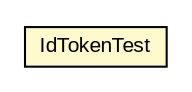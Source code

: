 #!/usr/local/bin/dot
#
# Class diagram 
# Generated by UMLGraph version R5_6-24-gf6e263 (http://www.umlgraph.org/)
#

digraph G {
	edge [fontname="arial",fontsize=10,labelfontname="arial",labelfontsize=10];
	node [fontname="arial",fontsize=10,shape=plaintext];
	nodesep=0.25;
	ranksep=0.5;
	// net.trajano.openidconnect.crypto.test.IdTokenTest
	c287 [label=<<table title="net.trajano.openidconnect.crypto.test.IdTokenTest" border="0" cellborder="1" cellspacing="0" cellpadding="2" port="p" bgcolor="lemonChiffon" href="./IdTokenTest.html">
		<tr><td><table border="0" cellspacing="0" cellpadding="1">
<tr><td align="center" balign="center"> IdTokenTest </td></tr>
		</table></td></tr>
		</table>>, URL="./IdTokenTest.html", fontname="arial", fontcolor="black", fontsize=10.0];
}

